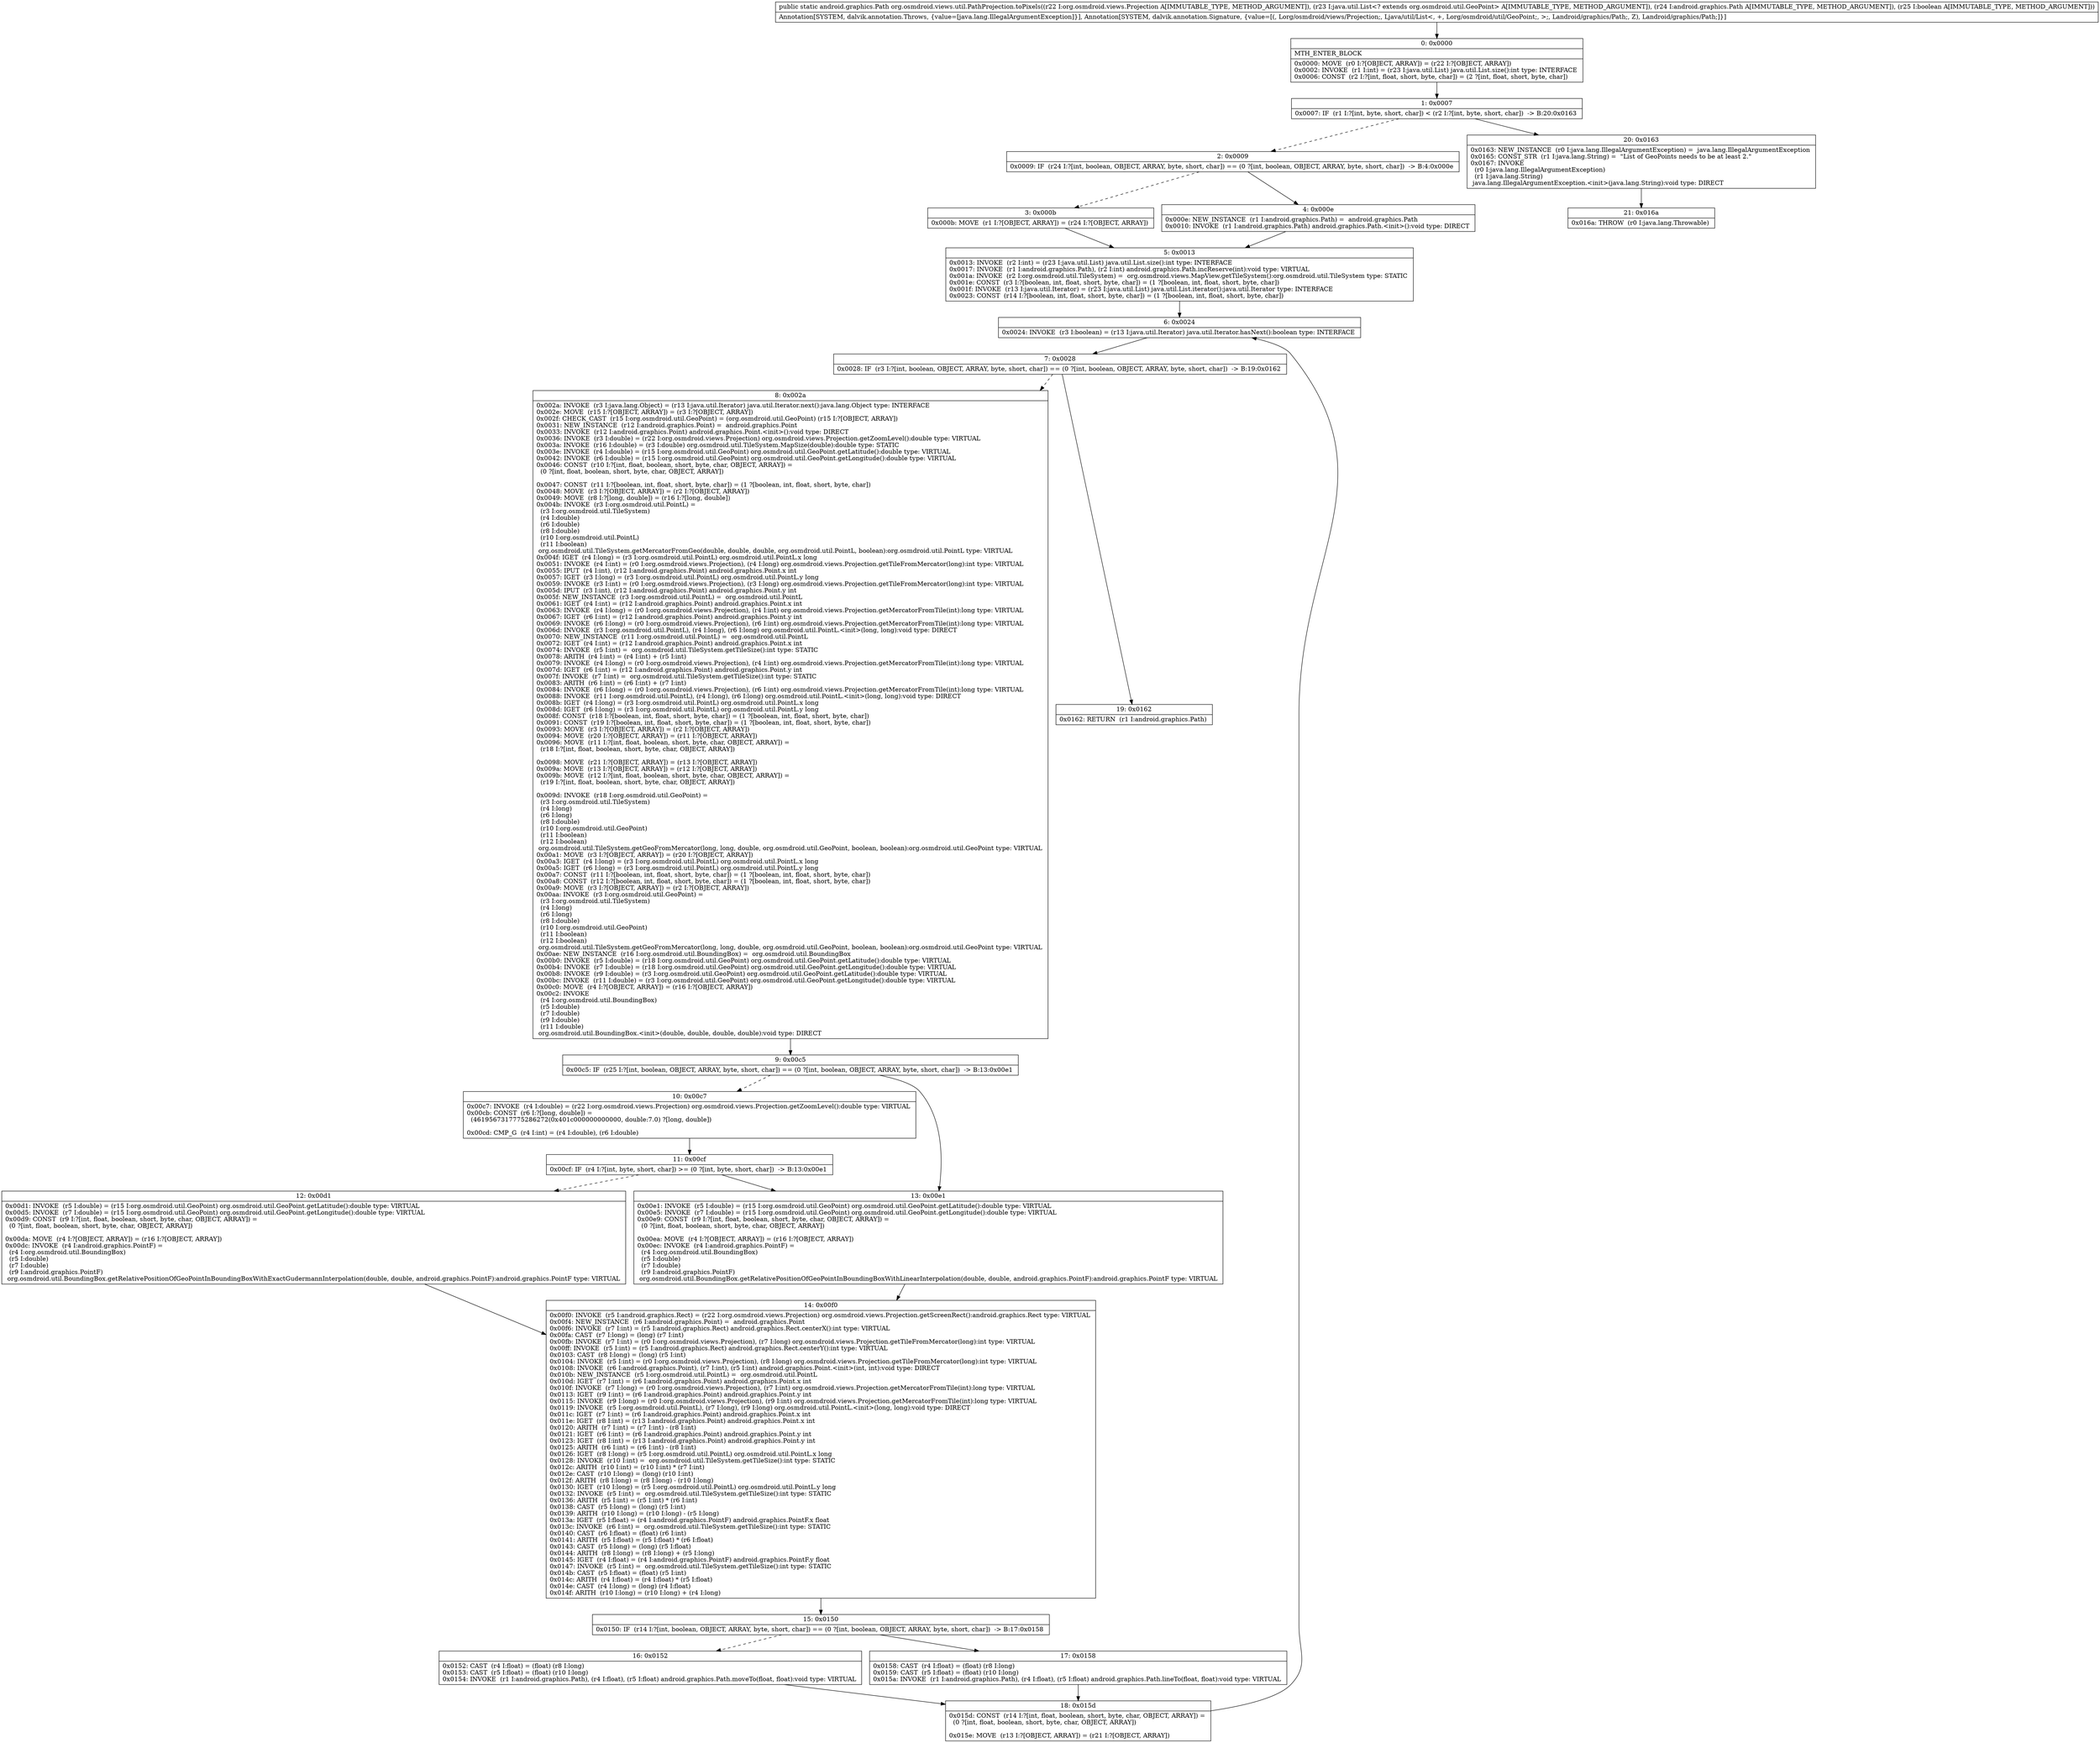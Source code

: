 digraph "CFG fororg.osmdroid.views.util.PathProjection.toPixels(Lorg\/osmdroid\/views\/Projection;Ljava\/util\/List;Landroid\/graphics\/Path;Z)Landroid\/graphics\/Path;" {
Node_0 [shape=record,label="{0\:\ 0x0000|MTH_ENTER_BLOCK\l|0x0000: MOVE  (r0 I:?[OBJECT, ARRAY]) = (r22 I:?[OBJECT, ARRAY]) \l0x0002: INVOKE  (r1 I:int) = (r23 I:java.util.List) java.util.List.size():int type: INTERFACE \l0x0006: CONST  (r2 I:?[int, float, short, byte, char]) = (2 ?[int, float, short, byte, char]) \l}"];
Node_1 [shape=record,label="{1\:\ 0x0007|0x0007: IF  (r1 I:?[int, byte, short, char]) \< (r2 I:?[int, byte, short, char])  \-\> B:20:0x0163 \l}"];
Node_2 [shape=record,label="{2\:\ 0x0009|0x0009: IF  (r24 I:?[int, boolean, OBJECT, ARRAY, byte, short, char]) == (0 ?[int, boolean, OBJECT, ARRAY, byte, short, char])  \-\> B:4:0x000e \l}"];
Node_3 [shape=record,label="{3\:\ 0x000b|0x000b: MOVE  (r1 I:?[OBJECT, ARRAY]) = (r24 I:?[OBJECT, ARRAY]) \l}"];
Node_4 [shape=record,label="{4\:\ 0x000e|0x000e: NEW_INSTANCE  (r1 I:android.graphics.Path) =  android.graphics.Path \l0x0010: INVOKE  (r1 I:android.graphics.Path) android.graphics.Path.\<init\>():void type: DIRECT \l}"];
Node_5 [shape=record,label="{5\:\ 0x0013|0x0013: INVOKE  (r2 I:int) = (r23 I:java.util.List) java.util.List.size():int type: INTERFACE \l0x0017: INVOKE  (r1 I:android.graphics.Path), (r2 I:int) android.graphics.Path.incReserve(int):void type: VIRTUAL \l0x001a: INVOKE  (r2 I:org.osmdroid.util.TileSystem) =  org.osmdroid.views.MapView.getTileSystem():org.osmdroid.util.TileSystem type: STATIC \l0x001e: CONST  (r3 I:?[boolean, int, float, short, byte, char]) = (1 ?[boolean, int, float, short, byte, char]) \l0x001f: INVOKE  (r13 I:java.util.Iterator) = (r23 I:java.util.List) java.util.List.iterator():java.util.Iterator type: INTERFACE \l0x0023: CONST  (r14 I:?[boolean, int, float, short, byte, char]) = (1 ?[boolean, int, float, short, byte, char]) \l}"];
Node_6 [shape=record,label="{6\:\ 0x0024|0x0024: INVOKE  (r3 I:boolean) = (r13 I:java.util.Iterator) java.util.Iterator.hasNext():boolean type: INTERFACE \l}"];
Node_7 [shape=record,label="{7\:\ 0x0028|0x0028: IF  (r3 I:?[int, boolean, OBJECT, ARRAY, byte, short, char]) == (0 ?[int, boolean, OBJECT, ARRAY, byte, short, char])  \-\> B:19:0x0162 \l}"];
Node_8 [shape=record,label="{8\:\ 0x002a|0x002a: INVOKE  (r3 I:java.lang.Object) = (r13 I:java.util.Iterator) java.util.Iterator.next():java.lang.Object type: INTERFACE \l0x002e: MOVE  (r15 I:?[OBJECT, ARRAY]) = (r3 I:?[OBJECT, ARRAY]) \l0x002f: CHECK_CAST  (r15 I:org.osmdroid.util.GeoPoint) = (org.osmdroid.util.GeoPoint) (r15 I:?[OBJECT, ARRAY]) \l0x0031: NEW_INSTANCE  (r12 I:android.graphics.Point) =  android.graphics.Point \l0x0033: INVOKE  (r12 I:android.graphics.Point) android.graphics.Point.\<init\>():void type: DIRECT \l0x0036: INVOKE  (r3 I:double) = (r22 I:org.osmdroid.views.Projection) org.osmdroid.views.Projection.getZoomLevel():double type: VIRTUAL \l0x003a: INVOKE  (r16 I:double) = (r3 I:double) org.osmdroid.util.TileSystem.MapSize(double):double type: STATIC \l0x003e: INVOKE  (r4 I:double) = (r15 I:org.osmdroid.util.GeoPoint) org.osmdroid.util.GeoPoint.getLatitude():double type: VIRTUAL \l0x0042: INVOKE  (r6 I:double) = (r15 I:org.osmdroid.util.GeoPoint) org.osmdroid.util.GeoPoint.getLongitude():double type: VIRTUAL \l0x0046: CONST  (r10 I:?[int, float, boolean, short, byte, char, OBJECT, ARRAY]) = \l  (0 ?[int, float, boolean, short, byte, char, OBJECT, ARRAY])\l \l0x0047: CONST  (r11 I:?[boolean, int, float, short, byte, char]) = (1 ?[boolean, int, float, short, byte, char]) \l0x0048: MOVE  (r3 I:?[OBJECT, ARRAY]) = (r2 I:?[OBJECT, ARRAY]) \l0x0049: MOVE  (r8 I:?[long, double]) = (r16 I:?[long, double]) \l0x004b: INVOKE  (r3 I:org.osmdroid.util.PointL) = \l  (r3 I:org.osmdroid.util.TileSystem)\l  (r4 I:double)\l  (r6 I:double)\l  (r8 I:double)\l  (r10 I:org.osmdroid.util.PointL)\l  (r11 I:boolean)\l org.osmdroid.util.TileSystem.getMercatorFromGeo(double, double, double, org.osmdroid.util.PointL, boolean):org.osmdroid.util.PointL type: VIRTUAL \l0x004f: IGET  (r4 I:long) = (r3 I:org.osmdroid.util.PointL) org.osmdroid.util.PointL.x long \l0x0051: INVOKE  (r4 I:int) = (r0 I:org.osmdroid.views.Projection), (r4 I:long) org.osmdroid.views.Projection.getTileFromMercator(long):int type: VIRTUAL \l0x0055: IPUT  (r4 I:int), (r12 I:android.graphics.Point) android.graphics.Point.x int \l0x0057: IGET  (r3 I:long) = (r3 I:org.osmdroid.util.PointL) org.osmdroid.util.PointL.y long \l0x0059: INVOKE  (r3 I:int) = (r0 I:org.osmdroid.views.Projection), (r3 I:long) org.osmdroid.views.Projection.getTileFromMercator(long):int type: VIRTUAL \l0x005d: IPUT  (r3 I:int), (r12 I:android.graphics.Point) android.graphics.Point.y int \l0x005f: NEW_INSTANCE  (r3 I:org.osmdroid.util.PointL) =  org.osmdroid.util.PointL \l0x0061: IGET  (r4 I:int) = (r12 I:android.graphics.Point) android.graphics.Point.x int \l0x0063: INVOKE  (r4 I:long) = (r0 I:org.osmdroid.views.Projection), (r4 I:int) org.osmdroid.views.Projection.getMercatorFromTile(int):long type: VIRTUAL \l0x0067: IGET  (r6 I:int) = (r12 I:android.graphics.Point) android.graphics.Point.y int \l0x0069: INVOKE  (r6 I:long) = (r0 I:org.osmdroid.views.Projection), (r6 I:int) org.osmdroid.views.Projection.getMercatorFromTile(int):long type: VIRTUAL \l0x006d: INVOKE  (r3 I:org.osmdroid.util.PointL), (r4 I:long), (r6 I:long) org.osmdroid.util.PointL.\<init\>(long, long):void type: DIRECT \l0x0070: NEW_INSTANCE  (r11 I:org.osmdroid.util.PointL) =  org.osmdroid.util.PointL \l0x0072: IGET  (r4 I:int) = (r12 I:android.graphics.Point) android.graphics.Point.x int \l0x0074: INVOKE  (r5 I:int) =  org.osmdroid.util.TileSystem.getTileSize():int type: STATIC \l0x0078: ARITH  (r4 I:int) = (r4 I:int) + (r5 I:int) \l0x0079: INVOKE  (r4 I:long) = (r0 I:org.osmdroid.views.Projection), (r4 I:int) org.osmdroid.views.Projection.getMercatorFromTile(int):long type: VIRTUAL \l0x007d: IGET  (r6 I:int) = (r12 I:android.graphics.Point) android.graphics.Point.y int \l0x007f: INVOKE  (r7 I:int) =  org.osmdroid.util.TileSystem.getTileSize():int type: STATIC \l0x0083: ARITH  (r6 I:int) = (r6 I:int) + (r7 I:int) \l0x0084: INVOKE  (r6 I:long) = (r0 I:org.osmdroid.views.Projection), (r6 I:int) org.osmdroid.views.Projection.getMercatorFromTile(int):long type: VIRTUAL \l0x0088: INVOKE  (r11 I:org.osmdroid.util.PointL), (r4 I:long), (r6 I:long) org.osmdroid.util.PointL.\<init\>(long, long):void type: DIRECT \l0x008b: IGET  (r4 I:long) = (r3 I:org.osmdroid.util.PointL) org.osmdroid.util.PointL.x long \l0x008d: IGET  (r6 I:long) = (r3 I:org.osmdroid.util.PointL) org.osmdroid.util.PointL.y long \l0x008f: CONST  (r18 I:?[boolean, int, float, short, byte, char]) = (1 ?[boolean, int, float, short, byte, char]) \l0x0091: CONST  (r19 I:?[boolean, int, float, short, byte, char]) = (1 ?[boolean, int, float, short, byte, char]) \l0x0093: MOVE  (r3 I:?[OBJECT, ARRAY]) = (r2 I:?[OBJECT, ARRAY]) \l0x0094: MOVE  (r20 I:?[OBJECT, ARRAY]) = (r11 I:?[OBJECT, ARRAY]) \l0x0096: MOVE  (r11 I:?[int, float, boolean, short, byte, char, OBJECT, ARRAY]) = \l  (r18 I:?[int, float, boolean, short, byte, char, OBJECT, ARRAY])\l \l0x0098: MOVE  (r21 I:?[OBJECT, ARRAY]) = (r13 I:?[OBJECT, ARRAY]) \l0x009a: MOVE  (r13 I:?[OBJECT, ARRAY]) = (r12 I:?[OBJECT, ARRAY]) \l0x009b: MOVE  (r12 I:?[int, float, boolean, short, byte, char, OBJECT, ARRAY]) = \l  (r19 I:?[int, float, boolean, short, byte, char, OBJECT, ARRAY])\l \l0x009d: INVOKE  (r18 I:org.osmdroid.util.GeoPoint) = \l  (r3 I:org.osmdroid.util.TileSystem)\l  (r4 I:long)\l  (r6 I:long)\l  (r8 I:double)\l  (r10 I:org.osmdroid.util.GeoPoint)\l  (r11 I:boolean)\l  (r12 I:boolean)\l org.osmdroid.util.TileSystem.getGeoFromMercator(long, long, double, org.osmdroid.util.GeoPoint, boolean, boolean):org.osmdroid.util.GeoPoint type: VIRTUAL \l0x00a1: MOVE  (r3 I:?[OBJECT, ARRAY]) = (r20 I:?[OBJECT, ARRAY]) \l0x00a3: IGET  (r4 I:long) = (r3 I:org.osmdroid.util.PointL) org.osmdroid.util.PointL.x long \l0x00a5: IGET  (r6 I:long) = (r3 I:org.osmdroid.util.PointL) org.osmdroid.util.PointL.y long \l0x00a7: CONST  (r11 I:?[boolean, int, float, short, byte, char]) = (1 ?[boolean, int, float, short, byte, char]) \l0x00a8: CONST  (r12 I:?[boolean, int, float, short, byte, char]) = (1 ?[boolean, int, float, short, byte, char]) \l0x00a9: MOVE  (r3 I:?[OBJECT, ARRAY]) = (r2 I:?[OBJECT, ARRAY]) \l0x00aa: INVOKE  (r3 I:org.osmdroid.util.GeoPoint) = \l  (r3 I:org.osmdroid.util.TileSystem)\l  (r4 I:long)\l  (r6 I:long)\l  (r8 I:double)\l  (r10 I:org.osmdroid.util.GeoPoint)\l  (r11 I:boolean)\l  (r12 I:boolean)\l org.osmdroid.util.TileSystem.getGeoFromMercator(long, long, double, org.osmdroid.util.GeoPoint, boolean, boolean):org.osmdroid.util.GeoPoint type: VIRTUAL \l0x00ae: NEW_INSTANCE  (r16 I:org.osmdroid.util.BoundingBox) =  org.osmdroid.util.BoundingBox \l0x00b0: INVOKE  (r5 I:double) = (r18 I:org.osmdroid.util.GeoPoint) org.osmdroid.util.GeoPoint.getLatitude():double type: VIRTUAL \l0x00b4: INVOKE  (r7 I:double) = (r18 I:org.osmdroid.util.GeoPoint) org.osmdroid.util.GeoPoint.getLongitude():double type: VIRTUAL \l0x00b8: INVOKE  (r9 I:double) = (r3 I:org.osmdroid.util.GeoPoint) org.osmdroid.util.GeoPoint.getLatitude():double type: VIRTUAL \l0x00bc: INVOKE  (r11 I:double) = (r3 I:org.osmdroid.util.GeoPoint) org.osmdroid.util.GeoPoint.getLongitude():double type: VIRTUAL \l0x00c0: MOVE  (r4 I:?[OBJECT, ARRAY]) = (r16 I:?[OBJECT, ARRAY]) \l0x00c2: INVOKE  \l  (r4 I:org.osmdroid.util.BoundingBox)\l  (r5 I:double)\l  (r7 I:double)\l  (r9 I:double)\l  (r11 I:double)\l org.osmdroid.util.BoundingBox.\<init\>(double, double, double, double):void type: DIRECT \l}"];
Node_9 [shape=record,label="{9\:\ 0x00c5|0x00c5: IF  (r25 I:?[int, boolean, OBJECT, ARRAY, byte, short, char]) == (0 ?[int, boolean, OBJECT, ARRAY, byte, short, char])  \-\> B:13:0x00e1 \l}"];
Node_10 [shape=record,label="{10\:\ 0x00c7|0x00c7: INVOKE  (r4 I:double) = (r22 I:org.osmdroid.views.Projection) org.osmdroid.views.Projection.getZoomLevel():double type: VIRTUAL \l0x00cb: CONST  (r6 I:?[long, double]) = \l  (4619567317775286272(0x401c000000000000, double:7.0) ?[long, double])\l \l0x00cd: CMP_G  (r4 I:int) = (r4 I:double), (r6 I:double) \l}"];
Node_11 [shape=record,label="{11\:\ 0x00cf|0x00cf: IF  (r4 I:?[int, byte, short, char]) \>= (0 ?[int, byte, short, char])  \-\> B:13:0x00e1 \l}"];
Node_12 [shape=record,label="{12\:\ 0x00d1|0x00d1: INVOKE  (r5 I:double) = (r15 I:org.osmdroid.util.GeoPoint) org.osmdroid.util.GeoPoint.getLatitude():double type: VIRTUAL \l0x00d5: INVOKE  (r7 I:double) = (r15 I:org.osmdroid.util.GeoPoint) org.osmdroid.util.GeoPoint.getLongitude():double type: VIRTUAL \l0x00d9: CONST  (r9 I:?[int, float, boolean, short, byte, char, OBJECT, ARRAY]) = \l  (0 ?[int, float, boolean, short, byte, char, OBJECT, ARRAY])\l \l0x00da: MOVE  (r4 I:?[OBJECT, ARRAY]) = (r16 I:?[OBJECT, ARRAY]) \l0x00dc: INVOKE  (r4 I:android.graphics.PointF) = \l  (r4 I:org.osmdroid.util.BoundingBox)\l  (r5 I:double)\l  (r7 I:double)\l  (r9 I:android.graphics.PointF)\l org.osmdroid.util.BoundingBox.getRelativePositionOfGeoPointInBoundingBoxWithExactGudermannInterpolation(double, double, android.graphics.PointF):android.graphics.PointF type: VIRTUAL \l}"];
Node_13 [shape=record,label="{13\:\ 0x00e1|0x00e1: INVOKE  (r5 I:double) = (r15 I:org.osmdroid.util.GeoPoint) org.osmdroid.util.GeoPoint.getLatitude():double type: VIRTUAL \l0x00e5: INVOKE  (r7 I:double) = (r15 I:org.osmdroid.util.GeoPoint) org.osmdroid.util.GeoPoint.getLongitude():double type: VIRTUAL \l0x00e9: CONST  (r9 I:?[int, float, boolean, short, byte, char, OBJECT, ARRAY]) = \l  (0 ?[int, float, boolean, short, byte, char, OBJECT, ARRAY])\l \l0x00ea: MOVE  (r4 I:?[OBJECT, ARRAY]) = (r16 I:?[OBJECT, ARRAY]) \l0x00ec: INVOKE  (r4 I:android.graphics.PointF) = \l  (r4 I:org.osmdroid.util.BoundingBox)\l  (r5 I:double)\l  (r7 I:double)\l  (r9 I:android.graphics.PointF)\l org.osmdroid.util.BoundingBox.getRelativePositionOfGeoPointInBoundingBoxWithLinearInterpolation(double, double, android.graphics.PointF):android.graphics.PointF type: VIRTUAL \l}"];
Node_14 [shape=record,label="{14\:\ 0x00f0|0x00f0: INVOKE  (r5 I:android.graphics.Rect) = (r22 I:org.osmdroid.views.Projection) org.osmdroid.views.Projection.getScreenRect():android.graphics.Rect type: VIRTUAL \l0x00f4: NEW_INSTANCE  (r6 I:android.graphics.Point) =  android.graphics.Point \l0x00f6: INVOKE  (r7 I:int) = (r5 I:android.graphics.Rect) android.graphics.Rect.centerX():int type: VIRTUAL \l0x00fa: CAST  (r7 I:long) = (long) (r7 I:int) \l0x00fb: INVOKE  (r7 I:int) = (r0 I:org.osmdroid.views.Projection), (r7 I:long) org.osmdroid.views.Projection.getTileFromMercator(long):int type: VIRTUAL \l0x00ff: INVOKE  (r5 I:int) = (r5 I:android.graphics.Rect) android.graphics.Rect.centerY():int type: VIRTUAL \l0x0103: CAST  (r8 I:long) = (long) (r5 I:int) \l0x0104: INVOKE  (r5 I:int) = (r0 I:org.osmdroid.views.Projection), (r8 I:long) org.osmdroid.views.Projection.getTileFromMercator(long):int type: VIRTUAL \l0x0108: INVOKE  (r6 I:android.graphics.Point), (r7 I:int), (r5 I:int) android.graphics.Point.\<init\>(int, int):void type: DIRECT \l0x010b: NEW_INSTANCE  (r5 I:org.osmdroid.util.PointL) =  org.osmdroid.util.PointL \l0x010d: IGET  (r7 I:int) = (r6 I:android.graphics.Point) android.graphics.Point.x int \l0x010f: INVOKE  (r7 I:long) = (r0 I:org.osmdroid.views.Projection), (r7 I:int) org.osmdroid.views.Projection.getMercatorFromTile(int):long type: VIRTUAL \l0x0113: IGET  (r9 I:int) = (r6 I:android.graphics.Point) android.graphics.Point.y int \l0x0115: INVOKE  (r9 I:long) = (r0 I:org.osmdroid.views.Projection), (r9 I:int) org.osmdroid.views.Projection.getMercatorFromTile(int):long type: VIRTUAL \l0x0119: INVOKE  (r5 I:org.osmdroid.util.PointL), (r7 I:long), (r9 I:long) org.osmdroid.util.PointL.\<init\>(long, long):void type: DIRECT \l0x011c: IGET  (r7 I:int) = (r6 I:android.graphics.Point) android.graphics.Point.x int \l0x011e: IGET  (r8 I:int) = (r13 I:android.graphics.Point) android.graphics.Point.x int \l0x0120: ARITH  (r7 I:int) = (r7 I:int) \- (r8 I:int) \l0x0121: IGET  (r6 I:int) = (r6 I:android.graphics.Point) android.graphics.Point.y int \l0x0123: IGET  (r8 I:int) = (r13 I:android.graphics.Point) android.graphics.Point.y int \l0x0125: ARITH  (r6 I:int) = (r6 I:int) \- (r8 I:int) \l0x0126: IGET  (r8 I:long) = (r5 I:org.osmdroid.util.PointL) org.osmdroid.util.PointL.x long \l0x0128: INVOKE  (r10 I:int) =  org.osmdroid.util.TileSystem.getTileSize():int type: STATIC \l0x012c: ARITH  (r10 I:int) = (r10 I:int) * (r7 I:int) \l0x012e: CAST  (r10 I:long) = (long) (r10 I:int) \l0x012f: ARITH  (r8 I:long) = (r8 I:long) \- (r10 I:long) \l0x0130: IGET  (r10 I:long) = (r5 I:org.osmdroid.util.PointL) org.osmdroid.util.PointL.y long \l0x0132: INVOKE  (r5 I:int) =  org.osmdroid.util.TileSystem.getTileSize():int type: STATIC \l0x0136: ARITH  (r5 I:int) = (r5 I:int) * (r6 I:int) \l0x0138: CAST  (r5 I:long) = (long) (r5 I:int) \l0x0139: ARITH  (r10 I:long) = (r10 I:long) \- (r5 I:long) \l0x013a: IGET  (r5 I:float) = (r4 I:android.graphics.PointF) android.graphics.PointF.x float \l0x013c: INVOKE  (r6 I:int) =  org.osmdroid.util.TileSystem.getTileSize():int type: STATIC \l0x0140: CAST  (r6 I:float) = (float) (r6 I:int) \l0x0141: ARITH  (r5 I:float) = (r5 I:float) * (r6 I:float) \l0x0143: CAST  (r5 I:long) = (long) (r5 I:float) \l0x0144: ARITH  (r8 I:long) = (r8 I:long) + (r5 I:long) \l0x0145: IGET  (r4 I:float) = (r4 I:android.graphics.PointF) android.graphics.PointF.y float \l0x0147: INVOKE  (r5 I:int) =  org.osmdroid.util.TileSystem.getTileSize():int type: STATIC \l0x014b: CAST  (r5 I:float) = (float) (r5 I:int) \l0x014c: ARITH  (r4 I:float) = (r4 I:float) * (r5 I:float) \l0x014e: CAST  (r4 I:long) = (long) (r4 I:float) \l0x014f: ARITH  (r10 I:long) = (r10 I:long) + (r4 I:long) \l}"];
Node_15 [shape=record,label="{15\:\ 0x0150|0x0150: IF  (r14 I:?[int, boolean, OBJECT, ARRAY, byte, short, char]) == (0 ?[int, boolean, OBJECT, ARRAY, byte, short, char])  \-\> B:17:0x0158 \l}"];
Node_16 [shape=record,label="{16\:\ 0x0152|0x0152: CAST  (r4 I:float) = (float) (r8 I:long) \l0x0153: CAST  (r5 I:float) = (float) (r10 I:long) \l0x0154: INVOKE  (r1 I:android.graphics.Path), (r4 I:float), (r5 I:float) android.graphics.Path.moveTo(float, float):void type: VIRTUAL \l}"];
Node_17 [shape=record,label="{17\:\ 0x0158|0x0158: CAST  (r4 I:float) = (float) (r8 I:long) \l0x0159: CAST  (r5 I:float) = (float) (r10 I:long) \l0x015a: INVOKE  (r1 I:android.graphics.Path), (r4 I:float), (r5 I:float) android.graphics.Path.lineTo(float, float):void type: VIRTUAL \l}"];
Node_18 [shape=record,label="{18\:\ 0x015d|0x015d: CONST  (r14 I:?[int, float, boolean, short, byte, char, OBJECT, ARRAY]) = \l  (0 ?[int, float, boolean, short, byte, char, OBJECT, ARRAY])\l \l0x015e: MOVE  (r13 I:?[OBJECT, ARRAY]) = (r21 I:?[OBJECT, ARRAY]) \l}"];
Node_19 [shape=record,label="{19\:\ 0x0162|0x0162: RETURN  (r1 I:android.graphics.Path) \l}"];
Node_20 [shape=record,label="{20\:\ 0x0163|0x0163: NEW_INSTANCE  (r0 I:java.lang.IllegalArgumentException) =  java.lang.IllegalArgumentException \l0x0165: CONST_STR  (r1 I:java.lang.String) =  \"List of GeoPoints needs to be at least 2.\" \l0x0167: INVOKE  \l  (r0 I:java.lang.IllegalArgumentException)\l  (r1 I:java.lang.String)\l java.lang.IllegalArgumentException.\<init\>(java.lang.String):void type: DIRECT \l}"];
Node_21 [shape=record,label="{21\:\ 0x016a|0x016a: THROW  (r0 I:java.lang.Throwable) \l}"];
MethodNode[shape=record,label="{public static android.graphics.Path org.osmdroid.views.util.PathProjection.toPixels((r22 I:org.osmdroid.views.Projection A[IMMUTABLE_TYPE, METHOD_ARGUMENT]), (r23 I:java.util.List\<? extends org.osmdroid.util.GeoPoint\> A[IMMUTABLE_TYPE, METHOD_ARGUMENT]), (r24 I:android.graphics.Path A[IMMUTABLE_TYPE, METHOD_ARGUMENT]), (r25 I:boolean A[IMMUTABLE_TYPE, METHOD_ARGUMENT]))  | Annotation[SYSTEM, dalvik.annotation.Throws, \{value=[java.lang.IllegalArgumentException]\}], Annotation[SYSTEM, dalvik.annotation.Signature, \{value=[(, Lorg\/osmdroid\/views\/Projection;, Ljava\/util\/List\<, +, Lorg\/osmdroid\/util\/GeoPoint;, \>;, Landroid\/graphics\/Path;, Z), Landroid\/graphics\/Path;]\}]\l}"];
MethodNode -> Node_0;
Node_0 -> Node_1;
Node_1 -> Node_2[style=dashed];
Node_1 -> Node_20;
Node_2 -> Node_3[style=dashed];
Node_2 -> Node_4;
Node_3 -> Node_5;
Node_4 -> Node_5;
Node_5 -> Node_6;
Node_6 -> Node_7;
Node_7 -> Node_8[style=dashed];
Node_7 -> Node_19;
Node_8 -> Node_9;
Node_9 -> Node_10[style=dashed];
Node_9 -> Node_13;
Node_10 -> Node_11;
Node_11 -> Node_12[style=dashed];
Node_11 -> Node_13;
Node_12 -> Node_14;
Node_13 -> Node_14;
Node_14 -> Node_15;
Node_15 -> Node_16[style=dashed];
Node_15 -> Node_17;
Node_16 -> Node_18;
Node_17 -> Node_18;
Node_18 -> Node_6;
Node_20 -> Node_21;
}

